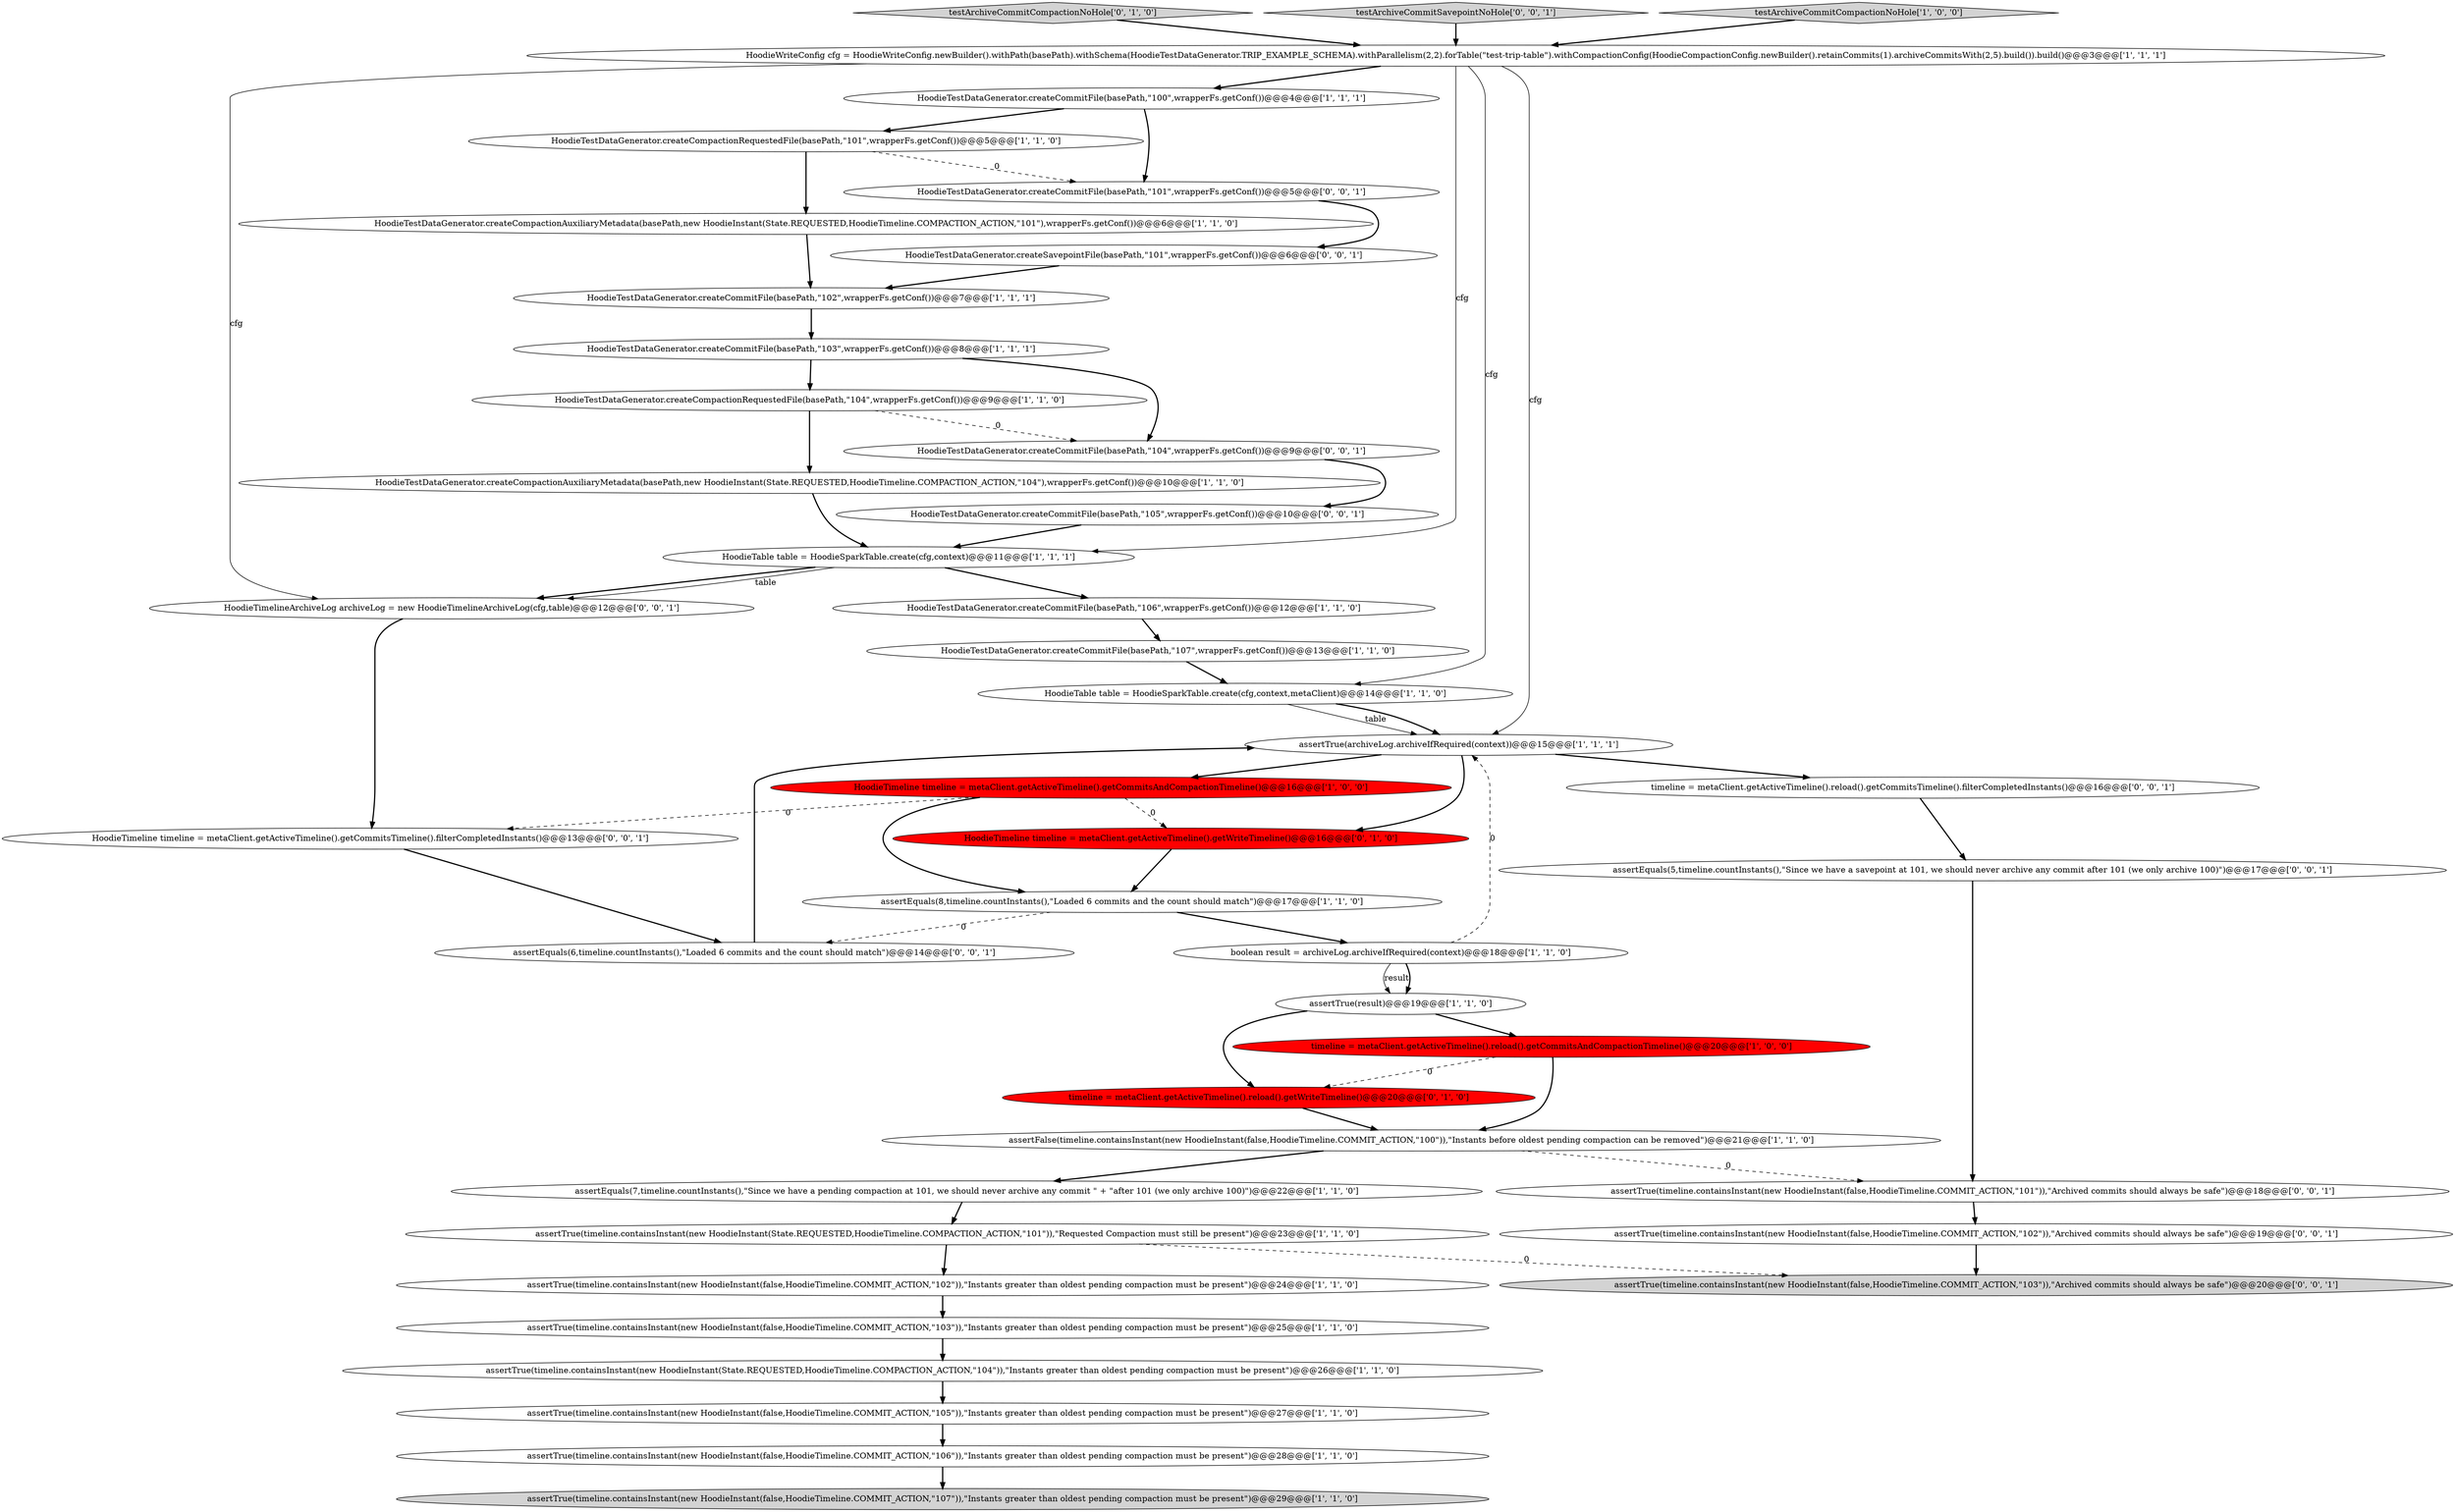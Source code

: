 digraph {
18 [style = filled, label = "assertTrue(timeline.containsInstant(new HoodieInstant(false,HoodieTimeline.COMMIT_ACTION,\"102\")),\"Instants greater than oldest pending compaction must be present\")@@@24@@@['1', '1', '0']", fillcolor = white, shape = ellipse image = "AAA0AAABBB1BBB"];
40 [style = filled, label = "assertTrue(timeline.containsInstant(new HoodieInstant(false,HoodieTimeline.COMMIT_ACTION,\"103\")),\"Archived commits should always be safe\")@@@20@@@['0', '0', '1']", fillcolor = lightgray, shape = ellipse image = "AAA0AAABBB3BBB"];
4 [style = filled, label = "assertTrue(timeline.containsInstant(new HoodieInstant(false,HoodieTimeline.COMMIT_ACTION,\"105\")),\"Instants greater than oldest pending compaction must be present\")@@@27@@@['1', '1', '0']", fillcolor = white, shape = ellipse image = "AAA0AAABBB1BBB"];
34 [style = filled, label = "assertTrue(timeline.containsInstant(new HoodieInstant(false,HoodieTimeline.COMMIT_ACTION,\"101\")),\"Archived commits should always be safe\")@@@18@@@['0', '0', '1']", fillcolor = white, shape = ellipse image = "AAA0AAABBB3BBB"];
37 [style = filled, label = "assertEquals(5,timeline.countInstants(),\"Since we have a savepoint at 101, we should never archive any commit after 101 (we only archive 100)\")@@@17@@@['0', '0', '1']", fillcolor = white, shape = ellipse image = "AAA0AAABBB3BBB"];
26 [style = filled, label = "HoodieTestDataGenerator.createCommitFile(basePath,\"102\",wrapperFs.getConf())@@@7@@@['1', '1', '1']", fillcolor = white, shape = ellipse image = "AAA0AAABBB1BBB"];
10 [style = filled, label = "HoodieTestDataGenerator.createCompactionAuxiliaryMetadata(basePath,new HoodieInstant(State.REQUESTED,HoodieTimeline.COMPACTION_ACTION,\"104\"),wrapperFs.getConf())@@@10@@@['1', '1', '0']", fillcolor = white, shape = ellipse image = "AAA0AAABBB1BBB"];
41 [style = filled, label = "HoodieTimeline timeline = metaClient.getActiveTimeline().getCommitsTimeline().filterCompletedInstants()@@@13@@@['0', '0', '1']", fillcolor = white, shape = ellipse image = "AAA0AAABBB3BBB"];
31 [style = filled, label = "HoodieTestDataGenerator.createSavepointFile(basePath,\"101\",wrapperFs.getConf())@@@6@@@['0', '0', '1']", fillcolor = white, shape = ellipse image = "AAA0AAABBB3BBB"];
9 [style = filled, label = "HoodieTestDataGenerator.createCompactionRequestedFile(basePath,\"101\",wrapperFs.getConf())@@@5@@@['1', '1', '0']", fillcolor = white, shape = ellipse image = "AAA0AAABBB1BBB"];
22 [style = filled, label = "HoodieTestDataGenerator.createCommitFile(basePath,\"103\",wrapperFs.getConf())@@@8@@@['1', '1', '1']", fillcolor = white, shape = ellipse image = "AAA0AAABBB1BBB"];
38 [style = filled, label = "timeline = metaClient.getActiveTimeline().reload().getCommitsTimeline().filterCompletedInstants()@@@16@@@['0', '0', '1']", fillcolor = white, shape = ellipse image = "AAA0AAABBB3BBB"];
15 [style = filled, label = "HoodieTable table = HoodieSparkTable.create(cfg,context,metaClient)@@@14@@@['1', '1', '0']", fillcolor = white, shape = ellipse image = "AAA0AAABBB1BBB"];
7 [style = filled, label = "HoodieTestDataGenerator.createCommitFile(basePath,\"100\",wrapperFs.getConf())@@@4@@@['1', '1', '1']", fillcolor = white, shape = ellipse image = "AAA0AAABBB1BBB"];
30 [style = filled, label = "timeline = metaClient.getActiveTimeline().reload().getWriteTimeline()@@@20@@@['0', '1', '0']", fillcolor = red, shape = ellipse image = "AAA1AAABBB2BBB"];
43 [style = filled, label = "assertEquals(6,timeline.countInstants(),\"Loaded 6 commits and the count should match\")@@@14@@@['0', '0', '1']", fillcolor = white, shape = ellipse image = "AAA0AAABBB3BBB"];
13 [style = filled, label = "assertTrue(result)@@@19@@@['1', '1', '0']", fillcolor = white, shape = ellipse image = "AAA0AAABBB1BBB"];
3 [style = filled, label = "timeline = metaClient.getActiveTimeline().reload().getCommitsAndCompactionTimeline()@@@20@@@['1', '0', '0']", fillcolor = red, shape = ellipse image = "AAA1AAABBB1BBB"];
20 [style = filled, label = "HoodieTestDataGenerator.createCompactionRequestedFile(basePath,\"104\",wrapperFs.getConf())@@@9@@@['1', '1', '0']", fillcolor = white, shape = ellipse image = "AAA0AAABBB1BBB"];
5 [style = filled, label = "HoodieWriteConfig cfg = HoodieWriteConfig.newBuilder().withPath(basePath).withSchema(HoodieTestDataGenerator.TRIP_EXAMPLE_SCHEMA).withParallelism(2,2).forTable(\"test-trip-table\").withCompactionConfig(HoodieCompactionConfig.newBuilder().retainCommits(1).archiveCommitsWith(2,5).build()).build()@@@3@@@['1', '1', '1']", fillcolor = white, shape = ellipse image = "AAA0AAABBB1BBB"];
23 [style = filled, label = "assertFalse(timeline.containsInstant(new HoodieInstant(false,HoodieTimeline.COMMIT_ACTION,\"100\")),\"Instants before oldest pending compaction can be removed\")@@@21@@@['1', '1', '0']", fillcolor = white, shape = ellipse image = "AAA0AAABBB1BBB"];
28 [style = filled, label = "HoodieTimeline timeline = metaClient.getActiveTimeline().getWriteTimeline()@@@16@@@['0', '1', '0']", fillcolor = red, shape = ellipse image = "AAA1AAABBB2BBB"];
24 [style = filled, label = "assertTrue(timeline.containsInstant(new HoodieInstant(false,HoodieTimeline.COMMIT_ACTION,\"106\")),\"Instants greater than oldest pending compaction must be present\")@@@28@@@['1', '1', '0']", fillcolor = white, shape = ellipse image = "AAA0AAABBB1BBB"];
36 [style = filled, label = "HoodieTestDataGenerator.createCommitFile(basePath,\"105\",wrapperFs.getConf())@@@10@@@['0', '0', '1']", fillcolor = white, shape = ellipse image = "AAA0AAABBB3BBB"];
6 [style = filled, label = "assertTrue(timeline.containsInstant(new HoodieInstant(State.REQUESTED,HoodieTimeline.COMPACTION_ACTION,\"104\")),\"Instants greater than oldest pending compaction must be present\")@@@26@@@['1', '1', '0']", fillcolor = white, shape = ellipse image = "AAA0AAABBB1BBB"];
17 [style = filled, label = "boolean result = archiveLog.archiveIfRequired(context)@@@18@@@['1', '1', '0']", fillcolor = white, shape = ellipse image = "AAA0AAABBB1BBB"];
21 [style = filled, label = "assertEquals(8,timeline.countInstants(),\"Loaded 6 commits and the count should match\")@@@17@@@['1', '1', '0']", fillcolor = white, shape = ellipse image = "AAA0AAABBB1BBB"];
14 [style = filled, label = "HoodieTable table = HoodieSparkTable.create(cfg,context)@@@11@@@['1', '1', '1']", fillcolor = white, shape = ellipse image = "AAA0AAABBB1BBB"];
32 [style = filled, label = "HoodieTestDataGenerator.createCommitFile(basePath,\"101\",wrapperFs.getConf())@@@5@@@['0', '0', '1']", fillcolor = white, shape = ellipse image = "AAA0AAABBB3BBB"];
8 [style = filled, label = "HoodieTestDataGenerator.createCommitFile(basePath,\"106\",wrapperFs.getConf())@@@12@@@['1', '1', '0']", fillcolor = white, shape = ellipse image = "AAA0AAABBB1BBB"];
16 [style = filled, label = "assertTrue(timeline.containsInstant(new HoodieInstant(false,HoodieTimeline.COMMIT_ACTION,\"107\")),\"Instants greater than oldest pending compaction must be present\")@@@29@@@['1', '1', '0']", fillcolor = lightgray, shape = ellipse image = "AAA0AAABBB1BBB"];
12 [style = filled, label = "assertTrue(archiveLog.archiveIfRequired(context))@@@15@@@['1', '1', '1']", fillcolor = white, shape = ellipse image = "AAA0AAABBB1BBB"];
25 [style = filled, label = "assertTrue(timeline.containsInstant(new HoodieInstant(State.REQUESTED,HoodieTimeline.COMPACTION_ACTION,\"101\")),\"Requested Compaction must still be present\")@@@23@@@['1', '1', '0']", fillcolor = white, shape = ellipse image = "AAA0AAABBB1BBB"];
29 [style = filled, label = "testArchiveCommitCompactionNoHole['0', '1', '0']", fillcolor = lightgray, shape = diamond image = "AAA0AAABBB2BBB"];
33 [style = filled, label = "testArchiveCommitSavepointNoHole['0', '0', '1']", fillcolor = lightgray, shape = diamond image = "AAA0AAABBB3BBB"];
19 [style = filled, label = "HoodieTimeline timeline = metaClient.getActiveTimeline().getCommitsAndCompactionTimeline()@@@16@@@['1', '0', '0']", fillcolor = red, shape = ellipse image = "AAA1AAABBB1BBB"];
2 [style = filled, label = "assertTrue(timeline.containsInstant(new HoodieInstant(false,HoodieTimeline.COMMIT_ACTION,\"103\")),\"Instants greater than oldest pending compaction must be present\")@@@25@@@['1', '1', '0']", fillcolor = white, shape = ellipse image = "AAA0AAABBB1BBB"];
42 [style = filled, label = "HoodieTimelineArchiveLog archiveLog = new HoodieTimelineArchiveLog(cfg,table)@@@12@@@['0', '0', '1']", fillcolor = white, shape = ellipse image = "AAA0AAABBB3BBB"];
39 [style = filled, label = "HoodieTestDataGenerator.createCommitFile(basePath,\"104\",wrapperFs.getConf())@@@9@@@['0', '0', '1']", fillcolor = white, shape = ellipse image = "AAA0AAABBB3BBB"];
0 [style = filled, label = "HoodieTestDataGenerator.createCompactionAuxiliaryMetadata(basePath,new HoodieInstant(State.REQUESTED,HoodieTimeline.COMPACTION_ACTION,\"101\"),wrapperFs.getConf())@@@6@@@['1', '1', '0']", fillcolor = white, shape = ellipse image = "AAA0AAABBB1BBB"];
1 [style = filled, label = "assertEquals(7,timeline.countInstants(),\"Since we have a pending compaction at 101, we should never archive any commit \" + \"after 101 (we only archive 100)\")@@@22@@@['1', '1', '0']", fillcolor = white, shape = ellipse image = "AAA0AAABBB1BBB"];
27 [style = filled, label = "HoodieTestDataGenerator.createCommitFile(basePath,\"107\",wrapperFs.getConf())@@@13@@@['1', '1', '0']", fillcolor = white, shape = ellipse image = "AAA0AAABBB1BBB"];
11 [style = filled, label = "testArchiveCommitCompactionNoHole['1', '0', '0']", fillcolor = lightgray, shape = diamond image = "AAA0AAABBB1BBB"];
35 [style = filled, label = "assertTrue(timeline.containsInstant(new HoodieInstant(false,HoodieTimeline.COMMIT_ACTION,\"102\")),\"Archived commits should always be safe\")@@@19@@@['0', '0', '1']", fillcolor = white, shape = ellipse image = "AAA0AAABBB3BBB"];
7->32 [style = bold, label=""];
42->41 [style = bold, label=""];
21->43 [style = dashed, label="0"];
3->30 [style = dashed, label="0"];
29->5 [style = bold, label=""];
4->24 [style = bold, label=""];
0->26 [style = bold, label=""];
9->0 [style = bold, label=""];
12->28 [style = bold, label=""];
23->34 [style = dashed, label="0"];
10->14 [style = bold, label=""];
2->6 [style = bold, label=""];
30->23 [style = bold, label=""];
14->42 [style = bold, label=""];
25->18 [style = bold, label=""];
15->12 [style = solid, label="table"];
25->40 [style = dashed, label="0"];
13->30 [style = bold, label=""];
5->15 [style = solid, label="cfg"];
33->5 [style = bold, label=""];
18->2 [style = bold, label=""];
36->14 [style = bold, label=""];
17->13 [style = solid, label="result"];
27->15 [style = bold, label=""];
26->22 [style = bold, label=""];
9->32 [style = dashed, label="0"];
19->41 [style = dashed, label="0"];
20->10 [style = bold, label=""];
14->42 [style = solid, label="table"];
7->9 [style = bold, label=""];
5->12 [style = solid, label="cfg"];
24->16 [style = bold, label=""];
6->4 [style = bold, label=""];
11->5 [style = bold, label=""];
3->23 [style = bold, label=""];
31->26 [style = bold, label=""];
28->21 [style = bold, label=""];
12->38 [style = bold, label=""];
35->40 [style = bold, label=""];
13->3 [style = bold, label=""];
22->20 [style = bold, label=""];
43->12 [style = bold, label=""];
38->37 [style = bold, label=""];
5->14 [style = solid, label="cfg"];
37->34 [style = bold, label=""];
19->28 [style = dashed, label="0"];
23->1 [style = bold, label=""];
22->39 [style = bold, label=""];
5->7 [style = bold, label=""];
14->8 [style = bold, label=""];
15->12 [style = bold, label=""];
17->13 [style = bold, label=""];
34->35 [style = bold, label=""];
20->39 [style = dashed, label="0"];
17->12 [style = dashed, label="0"];
12->19 [style = bold, label=""];
8->27 [style = bold, label=""];
39->36 [style = bold, label=""];
21->17 [style = bold, label=""];
1->25 [style = bold, label=""];
32->31 [style = bold, label=""];
41->43 [style = bold, label=""];
5->42 [style = solid, label="cfg"];
19->21 [style = bold, label=""];
}
